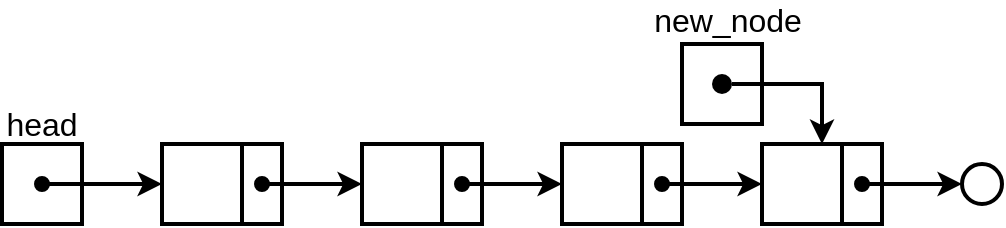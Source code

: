 <mxfile version="14.4.3" type="device"><diagram id="WSqfZrEBY1LK9OuHkjoX" name="Page-1"><mxGraphModel dx="763" dy="621" grid="1" gridSize="10" guides="1" tooltips="1" connect="1" arrows="1" fold="1" page="1" pageScale="1" pageWidth="850" pageHeight="1100" math="0" shadow="0"><root><mxCell id="0"/><mxCell id="1" parent="0"/><mxCell id="fRm4eAnhWdAulVf5MyLz-3" value="" style="rounded=0;whiteSpace=wrap;html=1;strokeWidth=2;" vertex="1" parent="1"><mxGeometry x="40" y="80" width="40" height="40" as="geometry"/></mxCell><mxCell id="fRm4eAnhWdAulVf5MyLz-4" value="" style="ellipse;whiteSpace=wrap;html=1;aspect=fixed;strokeWidth=2;" vertex="1" parent="1"><mxGeometry x="520" y="90" width="20" height="20" as="geometry"/></mxCell><mxCell id="fRm4eAnhWdAulVf5MyLz-6" value="" style="endArrow=classic;html=1;endFill=1;startArrow=oval;startFill=1;strokeWidth=2;entryX=0;entryY=0.5;entryDx=0;entryDy=0;" edge="1" parent="1"><mxGeometry x="40" y="60" width="50" height="50" as="geometry"><mxPoint x="60" y="100" as="sourcePoint"/><mxPoint x="120" y="100" as="targetPoint"/></mxGeometry></mxCell><mxCell id="fRm4eAnhWdAulVf5MyLz-7" value="head" style="text;html=1;strokeColor=none;fillColor=none;align=center;verticalAlign=middle;whiteSpace=wrap;rounded=0;fontSize=16;" vertex="1" parent="1"><mxGeometry x="40" y="60" width="40" height="20" as="geometry"/></mxCell><mxCell id="fRm4eAnhWdAulVf5MyLz-27" value="" style="group" vertex="1" connectable="0" parent="1"><mxGeometry x="120" y="80" width="60" height="40" as="geometry"/></mxCell><mxCell id="fRm4eAnhWdAulVf5MyLz-14" value="" style="rounded=0;whiteSpace=wrap;html=1;strokeWidth=2;fontSize=16;" vertex="1" parent="fRm4eAnhWdAulVf5MyLz-27"><mxGeometry width="40" height="40" as="geometry"/></mxCell><mxCell id="fRm4eAnhWdAulVf5MyLz-15" value="" style="rounded=0;whiteSpace=wrap;html=1;strokeWidth=2;fontSize=16;" vertex="1" parent="fRm4eAnhWdAulVf5MyLz-27"><mxGeometry x="40" width="20" height="40" as="geometry"/></mxCell><mxCell id="fRm4eAnhWdAulVf5MyLz-31" value="" style="group" vertex="1" connectable="0" parent="1"><mxGeometry x="320" y="80" width="60" height="40" as="geometry"/></mxCell><mxCell id="fRm4eAnhWdAulVf5MyLz-32" value="" style="rounded=0;whiteSpace=wrap;html=1;strokeWidth=2;fontSize=16;" vertex="1" parent="fRm4eAnhWdAulVf5MyLz-31"><mxGeometry width="40" height="40" as="geometry"/></mxCell><mxCell id="fRm4eAnhWdAulVf5MyLz-33" value="" style="rounded=0;whiteSpace=wrap;html=1;strokeWidth=2;fontSize=16;" vertex="1" parent="fRm4eAnhWdAulVf5MyLz-31"><mxGeometry x="40" width="20" height="40" as="geometry"/></mxCell><mxCell id="fRm4eAnhWdAulVf5MyLz-49" value="" style="group" vertex="1" connectable="0" parent="1"><mxGeometry x="220" y="80" width="60" height="40" as="geometry"/></mxCell><mxCell id="fRm4eAnhWdAulVf5MyLz-50" value="" style="group" vertex="1" connectable="0" parent="fRm4eAnhWdAulVf5MyLz-49"><mxGeometry width="60" height="40" as="geometry"/></mxCell><mxCell id="fRm4eAnhWdAulVf5MyLz-51" value="" style="rounded=0;whiteSpace=wrap;html=1;strokeWidth=2;fontSize=16;" vertex="1" parent="fRm4eAnhWdAulVf5MyLz-50"><mxGeometry width="40" height="40" as="geometry"/></mxCell><mxCell id="fRm4eAnhWdAulVf5MyLz-52" value="" style="rounded=0;whiteSpace=wrap;html=1;strokeWidth=2;fontSize=16;" vertex="1" parent="fRm4eAnhWdAulVf5MyLz-50"><mxGeometry x="40" width="20" height="40" as="geometry"/></mxCell><mxCell id="fRm4eAnhWdAulVf5MyLz-53" style="edgeStyle=orthogonalEdgeStyle;rounded=0;orthogonalLoop=1;jettySize=auto;html=1;entryX=0;entryY=0.5;entryDx=0;entryDy=0;startArrow=oval;startFill=1;endArrow=classic;endFill=1;strokeWidth=2;fontSize=16;" edge="1" parent="fRm4eAnhWdAulVf5MyLz-49"><mxGeometry relative="1" as="geometry"><mxPoint x="50" y="20" as="sourcePoint"/></mxGeometry></mxCell><mxCell id="fRm4eAnhWdAulVf5MyLz-62" style="edgeStyle=elbowEdgeStyle;rounded=0;orthogonalLoop=1;jettySize=auto;html=1;entryX=0;entryY=0.5;entryDx=0;entryDy=0;startArrow=oval;startFill=1;endArrow=classic;endFill=1;strokeWidth=2;fontSize=16;" edge="1" parent="1" target="fRm4eAnhWdAulVf5MyLz-51"><mxGeometry relative="1" as="geometry"><mxPoint x="170" y="100" as="sourcePoint"/></mxGeometry></mxCell><mxCell id="fRm4eAnhWdAulVf5MyLz-63" style="edgeStyle=elbowEdgeStyle;rounded=0;orthogonalLoop=1;jettySize=auto;html=1;entryX=0;entryY=0.5;entryDx=0;entryDy=0;startArrow=oval;startFill=1;endArrow=classic;endFill=1;strokeWidth=2;fontSize=16;" edge="1" parent="1" target="fRm4eAnhWdAulVf5MyLz-32"><mxGeometry relative="1" as="geometry"><mxPoint x="270" y="100" as="sourcePoint"/></mxGeometry></mxCell><mxCell id="fRm4eAnhWdAulVf5MyLz-64" value="" style="group" vertex="1" connectable="0" parent="1"><mxGeometry x="420" y="80" width="60" height="40" as="geometry"/></mxCell><mxCell id="fRm4eAnhWdAulVf5MyLz-65" value="" style="rounded=0;whiteSpace=wrap;html=1;strokeWidth=2;fontSize=16;" vertex="1" parent="fRm4eAnhWdAulVf5MyLz-64"><mxGeometry width="40" height="40" as="geometry"/></mxCell><mxCell id="fRm4eAnhWdAulVf5MyLz-66" value="" style="rounded=0;whiteSpace=wrap;html=1;strokeWidth=2;fontSize=16;" vertex="1" parent="fRm4eAnhWdAulVf5MyLz-64"><mxGeometry x="40" width="20" height="40" as="geometry"/></mxCell><mxCell id="fRm4eAnhWdAulVf5MyLz-68" style="edgeStyle=elbowEdgeStyle;rounded=0;orthogonalLoop=1;jettySize=auto;html=1;entryX=0;entryY=0.5;entryDx=0;entryDy=0;startArrow=oval;startFill=1;endArrow=classic;endFill=1;strokeWidth=2;fontSize=16;" edge="1" parent="1" target="fRm4eAnhWdAulVf5MyLz-65"><mxGeometry relative="1" as="geometry"><mxPoint x="370" y="100" as="sourcePoint"/></mxGeometry></mxCell><mxCell id="fRm4eAnhWdAulVf5MyLz-69" style="edgeStyle=elbowEdgeStyle;rounded=0;orthogonalLoop=1;jettySize=auto;html=1;entryX=0;entryY=0.5;entryDx=0;entryDy=0;startArrow=oval;startFill=1;endArrow=classic;endFill=1;strokeWidth=2;fontSize=16;" edge="1" parent="1" target="fRm4eAnhWdAulVf5MyLz-4"><mxGeometry relative="1" as="geometry"><mxPoint x="470" y="100" as="sourcePoint"/></mxGeometry></mxCell><mxCell id="fRm4eAnhWdAulVf5MyLz-70" value="&lt;font style=&quot;font-size: 16px&quot;&gt;new_node&lt;/font&gt;" style="text;html=1;strokeColor=none;fillColor=none;align=center;verticalAlign=middle;whiteSpace=wrap;rounded=0;fontSize=16;fontFamily=Helvetica;" vertex="1" parent="1"><mxGeometry x="358" y="8" width="90" height="20" as="geometry"/></mxCell><mxCell id="fRm4eAnhWdAulVf5MyLz-71" value="" style="rounded=0;whiteSpace=wrap;html=1;strokeWidth=2;" vertex="1" parent="1"><mxGeometry x="380" y="30" width="40" height="40" as="geometry"/></mxCell><mxCell id="fRm4eAnhWdAulVf5MyLz-73" value="" style="ellipse;whiteSpace=wrap;html=1;aspect=fixed;strokeWidth=1;fontFamily=Courier New;fontSize=16;fillColor=#000000;strokeColor=none;" vertex="1" parent="1"><mxGeometry x="395" y="45" width="10" height="10" as="geometry"/></mxCell><mxCell id="fRm4eAnhWdAulVf5MyLz-72" style="edgeStyle=elbowEdgeStyle;rounded=0;orthogonalLoop=1;jettySize=auto;html=1;entryX=0.75;entryY=0;entryDx=0;entryDy=0;startArrow=none;startFill=0;endArrow=classic;endFill=1;strokeWidth=2;fontFamily=Courier New;fontSize=16;exitX=1;exitY=0.5;exitDx=0;exitDy=0;" edge="1" parent="1" source="fRm4eAnhWdAulVf5MyLz-73" target="fRm4eAnhWdAulVf5MyLz-65"><mxGeometry relative="1" as="geometry"><mxPoint x="460" y="50" as="sourcePoint"/><Array as="points"><mxPoint x="450" y="50"/></Array></mxGeometry></mxCell></root></mxGraphModel></diagram></mxfile>